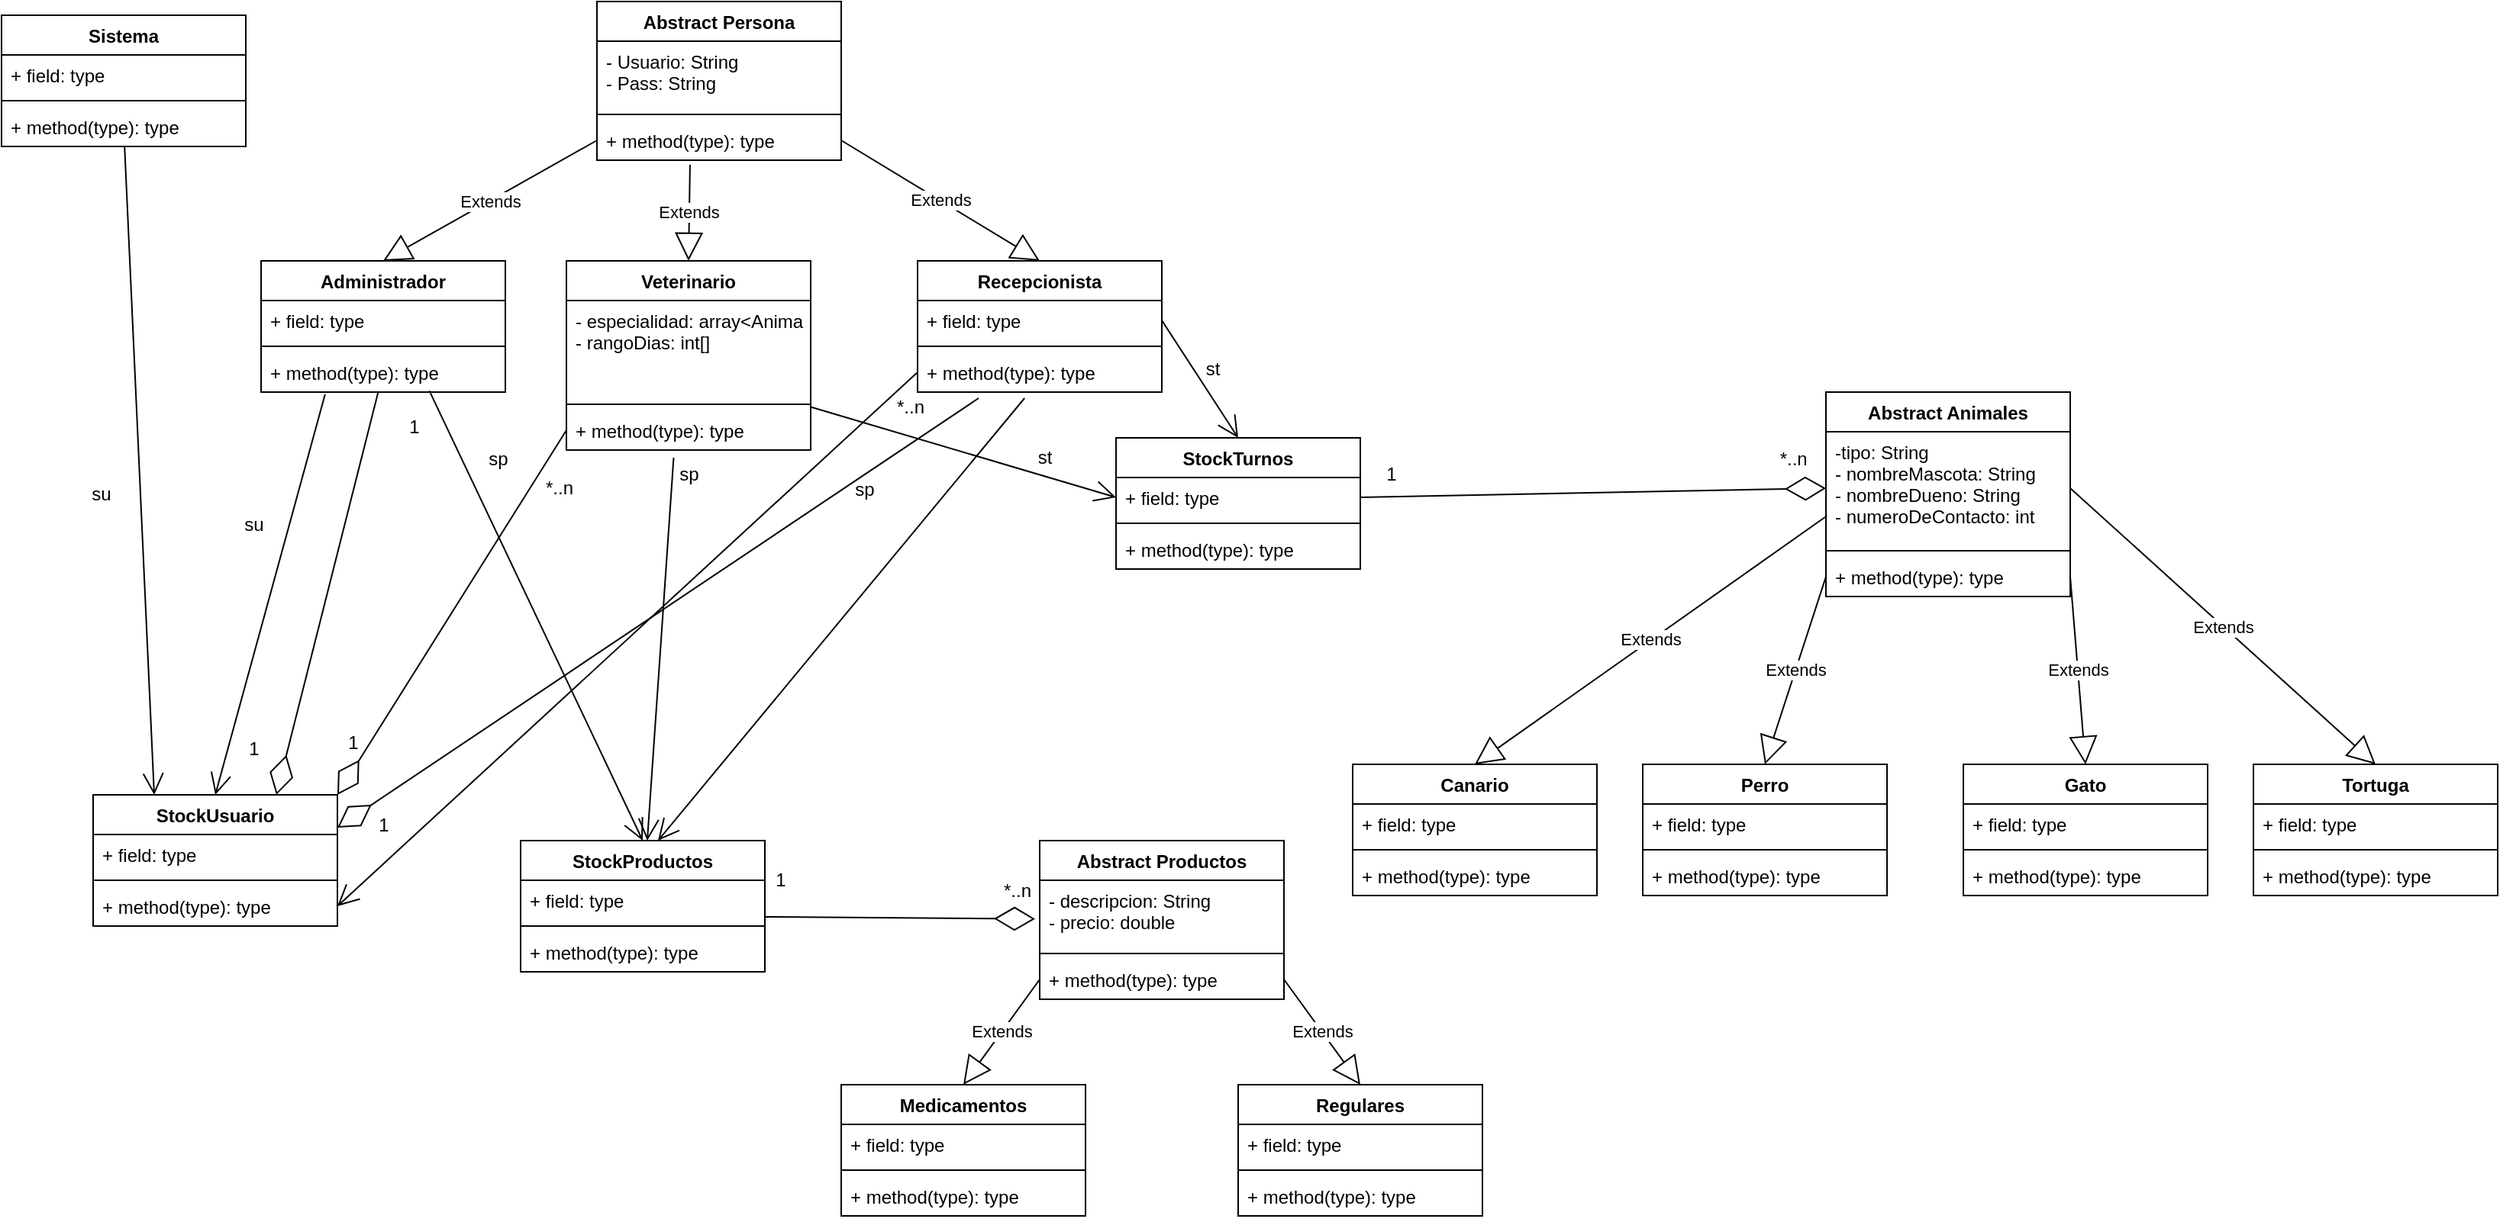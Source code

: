 <mxfile version="13.0.1" type="device"><diagram id="RuNGfE1iqG-cLrGqenMs" name="Página-1"><mxGraphModel dx="1580" dy="760" grid="1" gridSize="10" guides="1" tooltips="1" connect="1" arrows="1" fold="1" page="1" pageScale="1" pageWidth="3300" pageHeight="2339" math="0" shadow="0"><root><mxCell id="0"/><mxCell id="1" parent="0"/><mxCell id="Nfy930h-Nh3UXhOhHzkj-5" value="Administrador" style="swimlane;fontStyle=1;align=center;verticalAlign=top;childLayout=stackLayout;horizontal=1;startSize=26;horizontalStack=0;resizeParent=1;resizeParentMax=0;resizeLast=0;collapsible=1;marginBottom=0;" vertex="1" parent="1"><mxGeometry x="610" y="170" width="160" height="86" as="geometry"/></mxCell><mxCell id="Nfy930h-Nh3UXhOhHzkj-6" value="+ field: type" style="text;strokeColor=none;fillColor=none;align=left;verticalAlign=top;spacingLeft=4;spacingRight=4;overflow=hidden;rotatable=0;points=[[0,0.5],[1,0.5]];portConstraint=eastwest;" vertex="1" parent="Nfy930h-Nh3UXhOhHzkj-5"><mxGeometry y="26" width="160" height="26" as="geometry"/></mxCell><mxCell id="Nfy930h-Nh3UXhOhHzkj-7" value="" style="line;strokeWidth=1;fillColor=none;align=left;verticalAlign=middle;spacingTop=-1;spacingLeft=3;spacingRight=3;rotatable=0;labelPosition=right;points=[];portConstraint=eastwest;" vertex="1" parent="Nfy930h-Nh3UXhOhHzkj-5"><mxGeometry y="52" width="160" height="8" as="geometry"/></mxCell><mxCell id="Nfy930h-Nh3UXhOhHzkj-8" value="+ method(type): type" style="text;strokeColor=none;fillColor=none;align=left;verticalAlign=top;spacingLeft=4;spacingRight=4;overflow=hidden;rotatable=0;points=[[0,0.5],[1,0.5]];portConstraint=eastwest;" vertex="1" parent="Nfy930h-Nh3UXhOhHzkj-5"><mxGeometry y="60" width="160" height="26" as="geometry"/></mxCell><mxCell id="Nfy930h-Nh3UXhOhHzkj-9" value="Veterinario" style="swimlane;fontStyle=1;align=center;verticalAlign=top;childLayout=stackLayout;horizontal=1;startSize=26;horizontalStack=0;resizeParent=1;resizeParentMax=0;resizeLast=0;collapsible=1;marginBottom=0;" vertex="1" parent="1"><mxGeometry x="810" y="170" width="160" height="124" as="geometry"/></mxCell><mxCell id="Nfy930h-Nh3UXhOhHzkj-10" value="- especialidad: array&lt;Animales&gt;&#10;- rangoDias: int[]" style="text;strokeColor=none;fillColor=none;align=left;verticalAlign=top;spacingLeft=4;spacingRight=4;overflow=hidden;rotatable=0;points=[[0,0.5],[1,0.5]];portConstraint=eastwest;" vertex="1" parent="Nfy930h-Nh3UXhOhHzkj-9"><mxGeometry y="26" width="160" height="64" as="geometry"/></mxCell><mxCell id="Nfy930h-Nh3UXhOhHzkj-11" value="" style="line;strokeWidth=1;fillColor=none;align=left;verticalAlign=middle;spacingTop=-1;spacingLeft=3;spacingRight=3;rotatable=0;labelPosition=right;points=[];portConstraint=eastwest;" vertex="1" parent="Nfy930h-Nh3UXhOhHzkj-9"><mxGeometry y="90" width="160" height="8" as="geometry"/></mxCell><mxCell id="Nfy930h-Nh3UXhOhHzkj-12" value="+ method(type): type" style="text;strokeColor=none;fillColor=none;align=left;verticalAlign=top;spacingLeft=4;spacingRight=4;overflow=hidden;rotatable=0;points=[[0,0.5],[1,0.5]];portConstraint=eastwest;" vertex="1" parent="Nfy930h-Nh3UXhOhHzkj-9"><mxGeometry y="98" width="160" height="26" as="geometry"/></mxCell><mxCell id="Nfy930h-Nh3UXhOhHzkj-17" value="Extends" style="endArrow=block;endSize=16;endFill=0;html=1;exitX=0;exitY=0.5;exitDx=0;exitDy=0;entryX=0.5;entryY=0;entryDx=0;entryDy=0;" edge="1" parent="1" source="Nfy930h-Nh3UXhOhHzkj-4" target="Nfy930h-Nh3UXhOhHzkj-5"><mxGeometry width="160" relative="1" as="geometry"><mxPoint x="480" y="280" as="sourcePoint"/><mxPoint x="640" y="280" as="targetPoint"/></mxGeometry></mxCell><mxCell id="Nfy930h-Nh3UXhOhHzkj-18" value="Extends" style="endArrow=block;endSize=16;endFill=0;html=1;exitX=0.381;exitY=1.115;exitDx=0;exitDy=0;exitPerimeter=0;entryX=0.5;entryY=0;entryDx=0;entryDy=0;" edge="1" parent="1" source="Nfy930h-Nh3UXhOhHzkj-4" target="Nfy930h-Nh3UXhOhHzkj-9"><mxGeometry width="160" relative="1" as="geometry"><mxPoint x="480" y="280" as="sourcePoint"/><mxPoint x="640" y="280" as="targetPoint"/></mxGeometry></mxCell><mxCell id="Nfy930h-Nh3UXhOhHzkj-19" value="Extends" style="endArrow=block;endSize=16;endFill=0;html=1;exitX=1;exitY=0.5;exitDx=0;exitDy=0;entryX=0.5;entryY=0;entryDx=0;entryDy=0;" edge="1" parent="1" source="Nfy930h-Nh3UXhOhHzkj-4" target="Nfy930h-Nh3UXhOhHzkj-13"><mxGeometry width="160" relative="1" as="geometry"><mxPoint x="480" y="280" as="sourcePoint"/><mxPoint x="640" y="280" as="targetPoint"/></mxGeometry></mxCell><mxCell id="Nfy930h-Nh3UXhOhHzkj-1" value="Abstract Persona" style="swimlane;fontStyle=1;align=center;verticalAlign=top;childLayout=stackLayout;horizontal=1;startSize=26;horizontalStack=0;resizeParent=1;resizeParentMax=0;resizeLast=0;collapsible=1;marginBottom=0;" vertex="1" parent="1"><mxGeometry x="830" width="160" height="104" as="geometry"/></mxCell><mxCell id="Nfy930h-Nh3UXhOhHzkj-2" value="- Usuario: String&#10;- Pass: String" style="text;strokeColor=none;fillColor=none;align=left;verticalAlign=top;spacingLeft=4;spacingRight=4;overflow=hidden;rotatable=0;points=[[0,0.5],[1,0.5]];portConstraint=eastwest;" vertex="1" parent="Nfy930h-Nh3UXhOhHzkj-1"><mxGeometry y="26" width="160" height="44" as="geometry"/></mxCell><mxCell id="Nfy930h-Nh3UXhOhHzkj-3" value="" style="line;strokeWidth=1;fillColor=none;align=left;verticalAlign=middle;spacingTop=-1;spacingLeft=3;spacingRight=3;rotatable=0;labelPosition=right;points=[];portConstraint=eastwest;" vertex="1" parent="Nfy930h-Nh3UXhOhHzkj-1"><mxGeometry y="70" width="160" height="8" as="geometry"/></mxCell><mxCell id="Nfy930h-Nh3UXhOhHzkj-4" value="+ method(type): type" style="text;strokeColor=none;fillColor=none;align=left;verticalAlign=top;spacingLeft=4;spacingRight=4;overflow=hidden;rotatable=0;points=[[0,0.5],[1,0.5]];portConstraint=eastwest;" vertex="1" parent="Nfy930h-Nh3UXhOhHzkj-1"><mxGeometry y="78" width="160" height="26" as="geometry"/></mxCell><mxCell id="Nfy930h-Nh3UXhOhHzkj-32" value="" style="endArrow=open;endFill=1;endSize=12;html=1;exitX=0.262;exitY=1.059;exitDx=0;exitDy=0;exitPerimeter=0;entryX=0.5;entryY=0;entryDx=0;entryDy=0;" edge="1" parent="1" source="Nfy930h-Nh3UXhOhHzkj-8" target="Nfy930h-Nh3UXhOhHzkj-24"><mxGeometry width="160" relative="1" as="geometry"><mxPoint x="720" y="310" as="sourcePoint"/><mxPoint x="880" y="310" as="targetPoint"/></mxGeometry></mxCell><mxCell id="Nfy930h-Nh3UXhOhHzkj-33" value="su" style="text;html=1;align=center;verticalAlign=middle;resizable=0;points=[];autosize=1;" vertex="1" parent="1"><mxGeometry x="590" y="333" width="30" height="20" as="geometry"/></mxCell><mxCell id="Nfy930h-Nh3UXhOhHzkj-34" value="" style="endArrow=open;endFill=1;endSize=12;html=1;exitX=0.689;exitY=0.968;exitDx=0;exitDy=0;exitPerimeter=0;entryX=0.5;entryY=0;entryDx=0;entryDy=0;" edge="1" parent="1" source="Nfy930h-Nh3UXhOhHzkj-8" target="Nfy930h-Nh3UXhOhHzkj-20"><mxGeometry width="160" relative="1" as="geometry"><mxPoint x="720" y="310" as="sourcePoint"/><mxPoint x="880" y="310" as="targetPoint"/></mxGeometry></mxCell><mxCell id="Nfy930h-Nh3UXhOhHzkj-35" value="sp" style="text;html=1;align=center;verticalAlign=middle;resizable=0;points=[];autosize=1;" vertex="1" parent="1"><mxGeometry x="750" y="290" width="30" height="20" as="geometry"/></mxCell><mxCell id="Nfy930h-Nh3UXhOhHzkj-40" value="Medicamentos" style="swimlane;fontStyle=1;align=center;verticalAlign=top;childLayout=stackLayout;horizontal=1;startSize=26;horizontalStack=0;resizeParent=1;resizeParentMax=0;resizeLast=0;collapsible=1;marginBottom=0;" vertex="1" parent="1"><mxGeometry x="990" y="710" width="160" height="86" as="geometry"/></mxCell><mxCell id="Nfy930h-Nh3UXhOhHzkj-41" value="+ field: type" style="text;strokeColor=none;fillColor=none;align=left;verticalAlign=top;spacingLeft=4;spacingRight=4;overflow=hidden;rotatable=0;points=[[0,0.5],[1,0.5]];portConstraint=eastwest;" vertex="1" parent="Nfy930h-Nh3UXhOhHzkj-40"><mxGeometry y="26" width="160" height="26" as="geometry"/></mxCell><mxCell id="Nfy930h-Nh3UXhOhHzkj-42" value="" style="line;strokeWidth=1;fillColor=none;align=left;verticalAlign=middle;spacingTop=-1;spacingLeft=3;spacingRight=3;rotatable=0;labelPosition=right;points=[];portConstraint=eastwest;" vertex="1" parent="Nfy930h-Nh3UXhOhHzkj-40"><mxGeometry y="52" width="160" height="8" as="geometry"/></mxCell><mxCell id="Nfy930h-Nh3UXhOhHzkj-43" value="+ method(type): type" style="text;strokeColor=none;fillColor=none;align=left;verticalAlign=top;spacingLeft=4;spacingRight=4;overflow=hidden;rotatable=0;points=[[0,0.5],[1,0.5]];portConstraint=eastwest;" vertex="1" parent="Nfy930h-Nh3UXhOhHzkj-40"><mxGeometry y="60" width="160" height="26" as="geometry"/></mxCell><mxCell id="Nfy930h-Nh3UXhOhHzkj-44" value="Extends" style="endArrow=block;endSize=16;endFill=0;html=1;exitX=0;exitY=0.5;exitDx=0;exitDy=0;entryX=0.5;entryY=0;entryDx=0;entryDy=0;" edge="1" parent="1" source="Nfy930h-Nh3UXhOhHzkj-39" target="Nfy930h-Nh3UXhOhHzkj-40"><mxGeometry width="160" relative="1" as="geometry"><mxPoint x="720" y="560" as="sourcePoint"/><mxPoint x="880" y="560" as="targetPoint"/></mxGeometry></mxCell><mxCell id="Nfy930h-Nh3UXhOhHzkj-45" value="Regulares" style="swimlane;fontStyle=1;align=center;verticalAlign=top;childLayout=stackLayout;horizontal=1;startSize=26;horizontalStack=0;resizeParent=1;resizeParentMax=0;resizeLast=0;collapsible=1;marginBottom=0;" vertex="1" parent="1"><mxGeometry x="1250" y="710" width="160" height="86" as="geometry"/></mxCell><mxCell id="Nfy930h-Nh3UXhOhHzkj-46" value="+ field: type" style="text;strokeColor=none;fillColor=none;align=left;verticalAlign=top;spacingLeft=4;spacingRight=4;overflow=hidden;rotatable=0;points=[[0,0.5],[1,0.5]];portConstraint=eastwest;" vertex="1" parent="Nfy930h-Nh3UXhOhHzkj-45"><mxGeometry y="26" width="160" height="26" as="geometry"/></mxCell><mxCell id="Nfy930h-Nh3UXhOhHzkj-47" value="" style="line;strokeWidth=1;fillColor=none;align=left;verticalAlign=middle;spacingTop=-1;spacingLeft=3;spacingRight=3;rotatable=0;labelPosition=right;points=[];portConstraint=eastwest;" vertex="1" parent="Nfy930h-Nh3UXhOhHzkj-45"><mxGeometry y="52" width="160" height="8" as="geometry"/></mxCell><mxCell id="Nfy930h-Nh3UXhOhHzkj-48" value="+ method(type): type" style="text;strokeColor=none;fillColor=none;align=left;verticalAlign=top;spacingLeft=4;spacingRight=4;overflow=hidden;rotatable=0;points=[[0,0.5],[1,0.5]];portConstraint=eastwest;" vertex="1" parent="Nfy930h-Nh3UXhOhHzkj-45"><mxGeometry y="60" width="160" height="26" as="geometry"/></mxCell><mxCell id="Nfy930h-Nh3UXhOhHzkj-49" value="Extends" style="endArrow=block;endSize=16;endFill=0;html=1;exitX=1;exitY=0.5;exitDx=0;exitDy=0;entryX=0.5;entryY=0;entryDx=0;entryDy=0;" edge="1" parent="1" source="Nfy930h-Nh3UXhOhHzkj-39" target="Nfy930h-Nh3UXhOhHzkj-45"><mxGeometry width="160" relative="1" as="geometry"><mxPoint x="720" y="560" as="sourcePoint"/><mxPoint x="880" y="560" as="targetPoint"/></mxGeometry></mxCell><mxCell id="Nfy930h-Nh3UXhOhHzkj-20" value="StockProductos" style="swimlane;fontStyle=1;align=center;verticalAlign=top;childLayout=stackLayout;horizontal=1;startSize=26;horizontalStack=0;resizeParent=1;resizeParentMax=0;resizeLast=0;collapsible=1;marginBottom=0;" vertex="1" parent="1"><mxGeometry x="780" y="550" width="160" height="86" as="geometry"/></mxCell><mxCell id="Nfy930h-Nh3UXhOhHzkj-21" value="+ field: type" style="text;strokeColor=none;fillColor=none;align=left;verticalAlign=top;spacingLeft=4;spacingRight=4;overflow=hidden;rotatable=0;points=[[0,0.5],[1,0.5]];portConstraint=eastwest;" vertex="1" parent="Nfy930h-Nh3UXhOhHzkj-20"><mxGeometry y="26" width="160" height="26" as="geometry"/></mxCell><mxCell id="Nfy930h-Nh3UXhOhHzkj-22" value="" style="line;strokeWidth=1;fillColor=none;align=left;verticalAlign=middle;spacingTop=-1;spacingLeft=3;spacingRight=3;rotatable=0;labelPosition=right;points=[];portConstraint=eastwest;" vertex="1" parent="Nfy930h-Nh3UXhOhHzkj-20"><mxGeometry y="52" width="160" height="8" as="geometry"/></mxCell><mxCell id="Nfy930h-Nh3UXhOhHzkj-23" value="+ method(type): type" style="text;strokeColor=none;fillColor=none;align=left;verticalAlign=top;spacingLeft=4;spacingRight=4;overflow=hidden;rotatable=0;points=[[0,0.5],[1,0.5]];portConstraint=eastwest;" vertex="1" parent="Nfy930h-Nh3UXhOhHzkj-20"><mxGeometry y="60" width="160" height="26" as="geometry"/></mxCell><mxCell id="Nfy930h-Nh3UXhOhHzkj-50" value="" style="endArrow=open;endFill=1;endSize=12;html=1;exitX=0.439;exitY=1.195;exitDx=0;exitDy=0;exitPerimeter=0;" edge="1" parent="1" source="Nfy930h-Nh3UXhOhHzkj-12" target="Nfy930h-Nh3UXhOhHzkj-20"><mxGeometry width="160" relative="1" as="geometry"><mxPoint x="720" y="370" as="sourcePoint"/><mxPoint x="880" y="370" as="targetPoint"/></mxGeometry></mxCell><mxCell id="Nfy930h-Nh3UXhOhHzkj-51" value="" style="endArrow=open;endFill=1;endSize=12;html=1;exitX=0.438;exitY=1.154;exitDx=0;exitDy=0;exitPerimeter=0;" edge="1" parent="1" source="Nfy930h-Nh3UXhOhHzkj-16"><mxGeometry width="160" relative="1" as="geometry"><mxPoint x="720" y="370" as="sourcePoint"/><mxPoint x="870" y="550" as="targetPoint"/></mxGeometry></mxCell><mxCell id="Nfy930h-Nh3UXhOhHzkj-52" value="sp" style="text;html=1;align=center;verticalAlign=middle;resizable=0;points=[];autosize=1;" vertex="1" parent="1"><mxGeometry x="875" y="300" width="30" height="20" as="geometry"/></mxCell><mxCell id="Nfy930h-Nh3UXhOhHzkj-53" value="sp" style="text;html=1;align=center;verticalAlign=middle;resizable=0;points=[];autosize=1;" vertex="1" parent="1"><mxGeometry x="990" y="310" width="30" height="20" as="geometry"/></mxCell><mxCell id="Nfy930h-Nh3UXhOhHzkj-74" value="Extends" style="endArrow=block;endSize=16;endFill=0;html=1;exitX=0.004;exitY=0.745;exitDx=0;exitDy=0;entryX=0.5;entryY=0;entryDx=0;entryDy=0;exitPerimeter=0;" edge="1" parent="1" source="Nfy930h-Nh3UXhOhHzkj-91" target="Nfy930h-Nh3UXhOhHzkj-70"><mxGeometry width="160" relative="1" as="geometry"><mxPoint x="1635" y="393" as="sourcePoint"/><mxPoint x="1735" y="530" as="targetPoint"/></mxGeometry></mxCell><mxCell id="Nfy930h-Nh3UXhOhHzkj-75" value="Extends" style="endArrow=block;endSize=16;endFill=0;html=1;entryX=0.5;entryY=0;entryDx=0;entryDy=0;exitX=0;exitY=0.5;exitDx=0;exitDy=0;" edge="1" parent="1" source="Nfy930h-Nh3UXhOhHzkj-57" target="Nfy930h-Nh3UXhOhHzkj-58"><mxGeometry width="160" relative="1" as="geometry"><mxPoint x="1631" y="370" as="sourcePoint"/><mxPoint x="1735" y="530" as="targetPoint"/></mxGeometry></mxCell><mxCell id="Nfy930h-Nh3UXhOhHzkj-76" value="Extends" style="endArrow=block;endSize=16;endFill=0;html=1;exitX=1;exitY=0.5;exitDx=0;exitDy=0;entryX=0.5;entryY=0;entryDx=0;entryDy=0;" edge="1" parent="1" source="Nfy930h-Nh3UXhOhHzkj-57" target="Nfy930h-Nh3UXhOhHzkj-62"><mxGeometry width="160" relative="1" as="geometry"><mxPoint x="1575" y="530" as="sourcePoint"/><mxPoint x="1735" y="530" as="targetPoint"/></mxGeometry></mxCell><mxCell id="Nfy930h-Nh3UXhOhHzkj-77" value="Extends" style="endArrow=block;endSize=16;endFill=0;html=1;exitX=1;exitY=0.5;exitDx=0;exitDy=0;entryX=0.5;entryY=0;entryDx=0;entryDy=0;" edge="1" parent="1" source="Nfy930h-Nh3UXhOhHzkj-91" target="Nfy930h-Nh3UXhOhHzkj-66"><mxGeometry width="160" relative="1" as="geometry"><mxPoint x="1795" y="393" as="sourcePoint"/><mxPoint x="1735" y="530" as="targetPoint"/></mxGeometry></mxCell><mxCell id="Nfy930h-Nh3UXhOhHzkj-58" value="Perro" style="swimlane;fontStyle=1;align=center;verticalAlign=top;childLayout=stackLayout;horizontal=1;startSize=26;horizontalStack=0;resizeParent=1;resizeParentMax=0;resizeLast=0;collapsible=1;marginBottom=0;" vertex="1" parent="1"><mxGeometry x="1515" y="500" width="160" height="86" as="geometry"/></mxCell><mxCell id="Nfy930h-Nh3UXhOhHzkj-59" value="+ field: type" style="text;strokeColor=none;fillColor=none;align=left;verticalAlign=top;spacingLeft=4;spacingRight=4;overflow=hidden;rotatable=0;points=[[0,0.5],[1,0.5]];portConstraint=eastwest;" vertex="1" parent="Nfy930h-Nh3UXhOhHzkj-58"><mxGeometry y="26" width="160" height="26" as="geometry"/></mxCell><mxCell id="Nfy930h-Nh3UXhOhHzkj-60" value="" style="line;strokeWidth=1;fillColor=none;align=left;verticalAlign=middle;spacingTop=-1;spacingLeft=3;spacingRight=3;rotatable=0;labelPosition=right;points=[];portConstraint=eastwest;" vertex="1" parent="Nfy930h-Nh3UXhOhHzkj-58"><mxGeometry y="52" width="160" height="8" as="geometry"/></mxCell><mxCell id="Nfy930h-Nh3UXhOhHzkj-61" value="+ method(type): type" style="text;strokeColor=none;fillColor=none;align=left;verticalAlign=top;spacingLeft=4;spacingRight=4;overflow=hidden;rotatable=0;points=[[0,0.5],[1,0.5]];portConstraint=eastwest;" vertex="1" parent="Nfy930h-Nh3UXhOhHzkj-58"><mxGeometry y="60" width="160" height="26" as="geometry"/></mxCell><mxCell id="Nfy930h-Nh3UXhOhHzkj-62" value="Gato" style="swimlane;fontStyle=1;align=center;verticalAlign=top;childLayout=stackLayout;horizontal=1;startSize=26;horizontalStack=0;resizeParent=1;resizeParentMax=0;resizeLast=0;collapsible=1;marginBottom=0;" vertex="1" parent="1"><mxGeometry x="1725" y="500" width="160" height="86" as="geometry"/></mxCell><mxCell id="Nfy930h-Nh3UXhOhHzkj-63" value="+ field: type" style="text;strokeColor=none;fillColor=none;align=left;verticalAlign=top;spacingLeft=4;spacingRight=4;overflow=hidden;rotatable=0;points=[[0,0.5],[1,0.5]];portConstraint=eastwest;" vertex="1" parent="Nfy930h-Nh3UXhOhHzkj-62"><mxGeometry y="26" width="160" height="26" as="geometry"/></mxCell><mxCell id="Nfy930h-Nh3UXhOhHzkj-64" value="" style="line;strokeWidth=1;fillColor=none;align=left;verticalAlign=middle;spacingTop=-1;spacingLeft=3;spacingRight=3;rotatable=0;labelPosition=right;points=[];portConstraint=eastwest;" vertex="1" parent="Nfy930h-Nh3UXhOhHzkj-62"><mxGeometry y="52" width="160" height="8" as="geometry"/></mxCell><mxCell id="Nfy930h-Nh3UXhOhHzkj-65" value="+ method(type): type" style="text;strokeColor=none;fillColor=none;align=left;verticalAlign=top;spacingLeft=4;spacingRight=4;overflow=hidden;rotatable=0;points=[[0,0.5],[1,0.5]];portConstraint=eastwest;" vertex="1" parent="Nfy930h-Nh3UXhOhHzkj-62"><mxGeometry y="60" width="160" height="26" as="geometry"/></mxCell><mxCell id="Nfy930h-Nh3UXhOhHzkj-66" value="Tortuga" style="swimlane;fontStyle=1;align=center;verticalAlign=top;childLayout=stackLayout;horizontal=1;startSize=26;horizontalStack=0;resizeParent=1;resizeParentMax=0;resizeLast=0;collapsible=1;marginBottom=0;" vertex="1" parent="1"><mxGeometry x="1915" y="500" width="160" height="86" as="geometry"/></mxCell><mxCell id="Nfy930h-Nh3UXhOhHzkj-67" value="+ field: type" style="text;strokeColor=none;fillColor=none;align=left;verticalAlign=top;spacingLeft=4;spacingRight=4;overflow=hidden;rotatable=0;points=[[0,0.5],[1,0.5]];portConstraint=eastwest;" vertex="1" parent="Nfy930h-Nh3UXhOhHzkj-66"><mxGeometry y="26" width="160" height="26" as="geometry"/></mxCell><mxCell id="Nfy930h-Nh3UXhOhHzkj-68" value="" style="line;strokeWidth=1;fillColor=none;align=left;verticalAlign=middle;spacingTop=-1;spacingLeft=3;spacingRight=3;rotatable=0;labelPosition=right;points=[];portConstraint=eastwest;" vertex="1" parent="Nfy930h-Nh3UXhOhHzkj-66"><mxGeometry y="52" width="160" height="8" as="geometry"/></mxCell><mxCell id="Nfy930h-Nh3UXhOhHzkj-69" value="+ method(type): type" style="text;strokeColor=none;fillColor=none;align=left;verticalAlign=top;spacingLeft=4;spacingRight=4;overflow=hidden;rotatable=0;points=[[0,0.5],[1,0.5]];portConstraint=eastwest;" vertex="1" parent="Nfy930h-Nh3UXhOhHzkj-66"><mxGeometry y="60" width="160" height="26" as="geometry"/></mxCell><mxCell id="Nfy930h-Nh3UXhOhHzkj-54" value="Abstract Animales" style="swimlane;fontStyle=1;align=center;verticalAlign=top;childLayout=stackLayout;horizontal=1;startSize=26;horizontalStack=0;resizeParent=1;resizeParentMax=0;resizeLast=0;collapsible=1;marginBottom=0;" vertex="1" parent="1"><mxGeometry x="1635" y="256" width="160" height="134" as="geometry"/></mxCell><mxCell id="Nfy930h-Nh3UXhOhHzkj-91" value="-tipo: String&#10;- nombreMascota: String&#10;- nombreDueno: String&#10;- numeroDeContacto: int" style="text;strokeColor=none;fillColor=none;align=left;verticalAlign=top;spacingLeft=4;spacingRight=4;overflow=hidden;rotatable=0;points=[[0,0.5],[1,0.5]];portConstraint=eastwest;" vertex="1" parent="Nfy930h-Nh3UXhOhHzkj-54"><mxGeometry y="26" width="160" height="74" as="geometry"/></mxCell><mxCell id="Nfy930h-Nh3UXhOhHzkj-56" value="" style="line;strokeWidth=1;fillColor=none;align=left;verticalAlign=middle;spacingTop=-1;spacingLeft=3;spacingRight=3;rotatable=0;labelPosition=right;points=[];portConstraint=eastwest;" vertex="1" parent="Nfy930h-Nh3UXhOhHzkj-54"><mxGeometry y="100" width="160" height="8" as="geometry"/></mxCell><mxCell id="Nfy930h-Nh3UXhOhHzkj-57" value="+ method(type): type" style="text;strokeColor=none;fillColor=none;align=left;verticalAlign=top;spacingLeft=4;spacingRight=4;overflow=hidden;rotatable=0;points=[[0,0.5],[1,0.5]];portConstraint=eastwest;" vertex="1" parent="Nfy930h-Nh3UXhOhHzkj-54"><mxGeometry y="108" width="160" height="26" as="geometry"/></mxCell><mxCell id="Nfy930h-Nh3UXhOhHzkj-70" value="Canario" style="swimlane;fontStyle=1;align=center;verticalAlign=top;childLayout=stackLayout;horizontal=1;startSize=26;horizontalStack=0;resizeParent=1;resizeParentMax=0;resizeLast=0;collapsible=1;marginBottom=0;" vertex="1" parent="1"><mxGeometry x="1325" y="500" width="160" height="86" as="geometry"/></mxCell><mxCell id="Nfy930h-Nh3UXhOhHzkj-71" value="+ field: type" style="text;strokeColor=none;fillColor=none;align=left;verticalAlign=top;spacingLeft=4;spacingRight=4;overflow=hidden;rotatable=0;points=[[0,0.5],[1,0.5]];portConstraint=eastwest;" vertex="1" parent="Nfy930h-Nh3UXhOhHzkj-70"><mxGeometry y="26" width="160" height="26" as="geometry"/></mxCell><mxCell id="Nfy930h-Nh3UXhOhHzkj-72" value="" style="line;strokeWidth=1;fillColor=none;align=left;verticalAlign=middle;spacingTop=-1;spacingLeft=3;spacingRight=3;rotatable=0;labelPosition=right;points=[];portConstraint=eastwest;" vertex="1" parent="Nfy930h-Nh3UXhOhHzkj-70"><mxGeometry y="52" width="160" height="8" as="geometry"/></mxCell><mxCell id="Nfy930h-Nh3UXhOhHzkj-73" value="+ method(type): type" style="text;strokeColor=none;fillColor=none;align=left;verticalAlign=top;spacingLeft=4;spacingRight=4;overflow=hidden;rotatable=0;points=[[0,0.5],[1,0.5]];portConstraint=eastwest;" vertex="1" parent="Nfy930h-Nh3UXhOhHzkj-70"><mxGeometry y="60" width="160" height="26" as="geometry"/></mxCell><mxCell id="Nfy930h-Nh3UXhOhHzkj-36" value="Abstract Productos" style="swimlane;fontStyle=1;align=center;verticalAlign=top;childLayout=stackLayout;horizontal=1;startSize=26;horizontalStack=0;resizeParent=1;resizeParentMax=0;resizeLast=0;collapsible=1;marginBottom=0;" vertex="1" parent="1"><mxGeometry x="1120" y="550" width="160" height="104" as="geometry"/></mxCell><mxCell id="Nfy930h-Nh3UXhOhHzkj-37" value="- descripcion: String&#10;- precio: double" style="text;strokeColor=none;fillColor=none;align=left;verticalAlign=top;spacingLeft=4;spacingRight=4;overflow=hidden;rotatable=0;points=[[0,0.5],[1,0.5]];portConstraint=eastwest;" vertex="1" parent="Nfy930h-Nh3UXhOhHzkj-36"><mxGeometry y="26" width="160" height="44" as="geometry"/></mxCell><mxCell id="Nfy930h-Nh3UXhOhHzkj-38" value="" style="line;strokeWidth=1;fillColor=none;align=left;verticalAlign=middle;spacingTop=-1;spacingLeft=3;spacingRight=3;rotatable=0;labelPosition=right;points=[];portConstraint=eastwest;" vertex="1" parent="Nfy930h-Nh3UXhOhHzkj-36"><mxGeometry y="70" width="160" height="8" as="geometry"/></mxCell><mxCell id="Nfy930h-Nh3UXhOhHzkj-39" value="+ method(type): type" style="text;strokeColor=none;fillColor=none;align=left;verticalAlign=top;spacingLeft=4;spacingRight=4;overflow=hidden;rotatable=0;points=[[0,0.5],[1,0.5]];portConstraint=eastwest;" vertex="1" parent="Nfy930h-Nh3UXhOhHzkj-36"><mxGeometry y="78" width="160" height="26" as="geometry"/></mxCell><mxCell id="Nfy930h-Nh3UXhOhHzkj-81" value="*..n" style="text;html=1;align=center;verticalAlign=middle;resizable=0;points=[];autosize=1;" vertex="1" parent="1"><mxGeometry x="1090" y="573" width="30" height="20" as="geometry"/></mxCell><mxCell id="Nfy930h-Nh3UXhOhHzkj-83" value="1" style="text;html=1;align=center;verticalAlign=middle;resizable=0;points=[];autosize=1;" vertex="1" parent="1"><mxGeometry x="940" y="566" width="20" height="20" as="geometry"/></mxCell><mxCell id="Nfy930h-Nh3UXhOhHzkj-89" value="*..n&amp;nbsp;" style="text;html=1;align=center;verticalAlign=middle;resizable=0;points=[];autosize=1;" vertex="1" parent="1"><mxGeometry x="1595" y="290" width="40" height="20" as="geometry"/></mxCell><mxCell id="Nfy930h-Nh3UXhOhHzkj-90" value="1" style="text;html=1;align=center;verticalAlign=middle;resizable=0;points=[];autosize=1;" vertex="1" parent="1"><mxGeometry x="1340" y="300" width="20" height="20" as="geometry"/></mxCell><mxCell id="Nfy930h-Nh3UXhOhHzkj-84" value="StockTurnos" style="swimlane;fontStyle=1;align=center;verticalAlign=top;childLayout=stackLayout;horizontal=1;startSize=26;horizontalStack=0;resizeParent=1;resizeParentMax=0;resizeLast=0;collapsible=1;marginBottom=0;" vertex="1" parent="1"><mxGeometry x="1170" y="286" width="160" height="86" as="geometry"/></mxCell><mxCell id="Nfy930h-Nh3UXhOhHzkj-85" value="+ field: type" style="text;strokeColor=none;fillColor=none;align=left;verticalAlign=top;spacingLeft=4;spacingRight=4;overflow=hidden;rotatable=0;points=[[0,0.5],[1,0.5]];portConstraint=eastwest;" vertex="1" parent="Nfy930h-Nh3UXhOhHzkj-84"><mxGeometry y="26" width="160" height="26" as="geometry"/></mxCell><mxCell id="Nfy930h-Nh3UXhOhHzkj-86" value="" style="line;strokeWidth=1;fillColor=none;align=left;verticalAlign=middle;spacingTop=-1;spacingLeft=3;spacingRight=3;rotatable=0;labelPosition=right;points=[];portConstraint=eastwest;" vertex="1" parent="Nfy930h-Nh3UXhOhHzkj-84"><mxGeometry y="52" width="160" height="8" as="geometry"/></mxCell><mxCell id="Nfy930h-Nh3UXhOhHzkj-87" value="+ method(type): type" style="text;strokeColor=none;fillColor=none;align=left;verticalAlign=top;spacingLeft=4;spacingRight=4;overflow=hidden;rotatable=0;points=[[0,0.5],[1,0.5]];portConstraint=eastwest;" vertex="1" parent="Nfy930h-Nh3UXhOhHzkj-84"><mxGeometry y="60" width="160" height="26" as="geometry"/></mxCell><mxCell id="Nfy930h-Nh3UXhOhHzkj-92" value="" style="endArrow=open;endFill=1;endSize=12;html=1;exitX=1;exitY=0.5;exitDx=0;exitDy=0;entryX=0.5;entryY=0;entryDx=0;entryDy=0;" edge="1" parent="1" source="Nfy930h-Nh3UXhOhHzkj-14" target="Nfy930h-Nh3UXhOhHzkj-84"><mxGeometry width="160" relative="1" as="geometry"><mxPoint x="1100" y="330" as="sourcePoint"/><mxPoint x="1260" y="330" as="targetPoint"/></mxGeometry></mxCell><mxCell id="Nfy930h-Nh3UXhOhHzkj-93" value="st" style="text;html=1;align=center;verticalAlign=middle;resizable=0;points=[];autosize=1;" vertex="1" parent="1"><mxGeometry x="1223" y="231" width="20" height="20" as="geometry"/></mxCell><mxCell id="Nfy930h-Nh3UXhOhHzkj-94" value="" style="endArrow=open;endFill=1;endSize=12;html=1;exitX=1;exitY=-0.088;exitDx=0;exitDy=0;exitPerimeter=0;entryX=0;entryY=0.5;entryDx=0;entryDy=0;" edge="1" parent="1" source="Nfy930h-Nh3UXhOhHzkj-12" target="Nfy930h-Nh3UXhOhHzkj-85"><mxGeometry width="160" relative="1" as="geometry"><mxPoint x="1100" y="330" as="sourcePoint"/><mxPoint x="1260" y="330" as="targetPoint"/></mxGeometry></mxCell><mxCell id="Nfy930h-Nh3UXhOhHzkj-95" value="st" style="text;html=1;align=center;verticalAlign=middle;resizable=0;points=[];autosize=1;" vertex="1" parent="1"><mxGeometry x="1113" y="289" width="20" height="20" as="geometry"/></mxCell><mxCell id="Nfy930h-Nh3UXhOhHzkj-96" value="Sistema" style="swimlane;fontStyle=1;align=center;verticalAlign=top;childLayout=stackLayout;horizontal=1;startSize=26;horizontalStack=0;resizeParent=1;resizeParentMax=0;resizeLast=0;collapsible=1;marginBottom=0;" vertex="1" parent="1"><mxGeometry x="440" y="9" width="160" height="86" as="geometry"/></mxCell><mxCell id="Nfy930h-Nh3UXhOhHzkj-97" value="+ field: type" style="text;strokeColor=none;fillColor=none;align=left;verticalAlign=top;spacingLeft=4;spacingRight=4;overflow=hidden;rotatable=0;points=[[0,0.5],[1,0.5]];portConstraint=eastwest;" vertex="1" parent="Nfy930h-Nh3UXhOhHzkj-96"><mxGeometry y="26" width="160" height="26" as="geometry"/></mxCell><mxCell id="Nfy930h-Nh3UXhOhHzkj-98" value="" style="line;strokeWidth=1;fillColor=none;align=left;verticalAlign=middle;spacingTop=-1;spacingLeft=3;spacingRight=3;rotatable=0;labelPosition=right;points=[];portConstraint=eastwest;" vertex="1" parent="Nfy930h-Nh3UXhOhHzkj-96"><mxGeometry y="52" width="160" height="8" as="geometry"/></mxCell><mxCell id="Nfy930h-Nh3UXhOhHzkj-99" value="+ method(type): type" style="text;strokeColor=none;fillColor=none;align=left;verticalAlign=top;spacingLeft=4;spacingRight=4;overflow=hidden;rotatable=0;points=[[0,0.5],[1,0.5]];portConstraint=eastwest;" vertex="1" parent="Nfy930h-Nh3UXhOhHzkj-96"><mxGeometry y="60" width="160" height="26" as="geometry"/></mxCell><mxCell id="Nfy930h-Nh3UXhOhHzkj-100" value="" style="endArrow=open;endFill=1;endSize=12;html=1;entryX=0.25;entryY=0;entryDx=0;entryDy=0;" edge="1" parent="1" source="Nfy930h-Nh3UXhOhHzkj-99" target="Nfy930h-Nh3UXhOhHzkj-24"><mxGeometry width="160" relative="1" as="geometry"><mxPoint x="630" y="70" as="sourcePoint"/><mxPoint x="790" y="70" as="targetPoint"/></mxGeometry></mxCell><mxCell id="Nfy930h-Nh3UXhOhHzkj-101" value="su" style="text;html=1;align=center;verticalAlign=middle;resizable=0;points=[];autosize=1;" vertex="1" parent="1"><mxGeometry x="490" y="313" width="30" height="20" as="geometry"/></mxCell><mxCell id="Nfy930h-Nh3UXhOhHzkj-102" value="" style="endArrow=diamondThin;endFill=0;endSize=24;html=1;exitX=1;exitY=0.5;exitDx=0;exitDy=0;entryX=0;entryY=0.5;entryDx=0;entryDy=0;" edge="1" parent="1" source="Nfy930h-Nh3UXhOhHzkj-85" target="Nfy930h-Nh3UXhOhHzkj-91"><mxGeometry width="160" relative="1" as="geometry"><mxPoint x="1110" y="380" as="sourcePoint"/><mxPoint x="1270" y="380" as="targetPoint"/></mxGeometry></mxCell><mxCell id="Nfy930h-Nh3UXhOhHzkj-104" value="" style="endArrow=diamondThin;endFill=0;endSize=24;html=1;exitX=1;exitY=0.923;exitDx=0;exitDy=0;exitPerimeter=0;entryX=0.9;entryY=1.417;entryDx=0;entryDy=0;entryPerimeter=0;" edge="1" parent="1" source="Nfy930h-Nh3UXhOhHzkj-21" target="Nfy930h-Nh3UXhOhHzkj-81"><mxGeometry width="160" relative="1" as="geometry"><mxPoint x="1110" y="380" as="sourcePoint"/><mxPoint x="1130" y="620" as="targetPoint"/></mxGeometry></mxCell><mxCell id="Nfy930h-Nh3UXhOhHzkj-24" value="StockUsuario" style="swimlane;fontStyle=1;align=center;verticalAlign=top;childLayout=stackLayout;horizontal=1;startSize=26;horizontalStack=0;resizeParent=1;resizeParentMax=0;resizeLast=0;collapsible=1;marginBottom=0;" vertex="1" parent="1"><mxGeometry x="500" y="520" width="160" height="86" as="geometry"/></mxCell><mxCell id="Nfy930h-Nh3UXhOhHzkj-25" value="+ field: type" style="text;strokeColor=none;fillColor=none;align=left;verticalAlign=top;spacingLeft=4;spacingRight=4;overflow=hidden;rotatable=0;points=[[0,0.5],[1,0.5]];portConstraint=eastwest;" vertex="1" parent="Nfy930h-Nh3UXhOhHzkj-24"><mxGeometry y="26" width="160" height="26" as="geometry"/></mxCell><mxCell id="Nfy930h-Nh3UXhOhHzkj-26" value="" style="line;strokeWidth=1;fillColor=none;align=left;verticalAlign=middle;spacingTop=-1;spacingLeft=3;spacingRight=3;rotatable=0;labelPosition=right;points=[];portConstraint=eastwest;" vertex="1" parent="Nfy930h-Nh3UXhOhHzkj-24"><mxGeometry y="52" width="160" height="8" as="geometry"/></mxCell><mxCell id="Nfy930h-Nh3UXhOhHzkj-27" value="+ method(type): type" style="text;strokeColor=none;fillColor=none;align=left;verticalAlign=top;spacingLeft=4;spacingRight=4;overflow=hidden;rotatable=0;points=[[0,0.5],[1,0.5]];portConstraint=eastwest;" vertex="1" parent="Nfy930h-Nh3UXhOhHzkj-24"><mxGeometry y="60" width="160" height="26" as="geometry"/></mxCell><mxCell id="Nfy930h-Nh3UXhOhHzkj-105" value="" style="endArrow=diamondThin;endFill=0;endSize=24;html=1;exitX=0.25;exitY=1.154;exitDx=0;exitDy=0;exitPerimeter=0;entryX=1;entryY=0.25;entryDx=0;entryDy=0;" edge="1" parent="1" source="Nfy930h-Nh3UXhOhHzkj-16" target="Nfy930h-Nh3UXhOhHzkj-24"><mxGeometry width="160" relative="1" as="geometry"><mxPoint x="1110" y="380" as="sourcePoint"/><mxPoint x="1270" y="380" as="targetPoint"/></mxGeometry></mxCell><mxCell id="Nfy930h-Nh3UXhOhHzkj-106" value="" style="endArrow=diamondThin;endFill=0;endSize=24;html=1;entryX=1;entryY=0;entryDx=0;entryDy=0;exitX=0;exitY=0.5;exitDx=0;exitDy=0;" edge="1" parent="1" source="Nfy930h-Nh3UXhOhHzkj-12" target="Nfy930h-Nh3UXhOhHzkj-24"><mxGeometry width="160" relative="1" as="geometry"><mxPoint x="830" y="281" as="sourcePoint"/><mxPoint x="1270" y="380" as="targetPoint"/></mxGeometry></mxCell><mxCell id="Nfy930h-Nh3UXhOhHzkj-107" value="" style="endArrow=diamondThin;endFill=0;endSize=24;html=1;entryX=0.75;entryY=0;entryDx=0;entryDy=0;" edge="1" parent="1" source="Nfy930h-Nh3UXhOhHzkj-8" target="Nfy930h-Nh3UXhOhHzkj-24"><mxGeometry width="160" relative="1" as="geometry"><mxPoint x="1110" y="380" as="sourcePoint"/><mxPoint x="1270" y="380" as="targetPoint"/></mxGeometry></mxCell><mxCell id="Nfy930h-Nh3UXhOhHzkj-108" value="1" style="text;html=1;align=center;verticalAlign=middle;resizable=0;points=[];autosize=1;" vertex="1" parent="1"><mxGeometry x="700" y="269" width="20" height="20" as="geometry"/></mxCell><mxCell id="Nfy930h-Nh3UXhOhHzkj-109" value="1" style="text;html=1;align=center;verticalAlign=middle;resizable=0;points=[];autosize=1;" vertex="1" parent="1"><mxGeometry x="595" y="480" width="20" height="20" as="geometry"/></mxCell><mxCell id="Nfy930h-Nh3UXhOhHzkj-111" value="*..n" style="text;html=1;align=center;verticalAlign=middle;resizable=0;points=[];autosize=1;" vertex="1" parent="1"><mxGeometry x="790" y="309" width="30" height="20" as="geometry"/></mxCell><mxCell id="Nfy930h-Nh3UXhOhHzkj-112" value="*..n" style="text;html=1;align=center;verticalAlign=middle;resizable=0;points=[];autosize=1;" vertex="1" parent="1"><mxGeometry x="1020" y="256" width="30" height="20" as="geometry"/></mxCell><mxCell id="Nfy930h-Nh3UXhOhHzkj-13" value="Recepcionista" style="swimlane;fontStyle=1;align=center;verticalAlign=top;childLayout=stackLayout;horizontal=1;startSize=26;horizontalStack=0;resizeParent=1;resizeParentMax=0;resizeLast=0;collapsible=1;marginBottom=0;" vertex="1" parent="1"><mxGeometry x="1040" y="170" width="160" height="86" as="geometry"/></mxCell><mxCell id="Nfy930h-Nh3UXhOhHzkj-14" value="+ field: type" style="text;strokeColor=none;fillColor=none;align=left;verticalAlign=top;spacingLeft=4;spacingRight=4;overflow=hidden;rotatable=0;points=[[0,0.5],[1,0.5]];portConstraint=eastwest;" vertex="1" parent="Nfy930h-Nh3UXhOhHzkj-13"><mxGeometry y="26" width="160" height="26" as="geometry"/></mxCell><mxCell id="Nfy930h-Nh3UXhOhHzkj-15" value="" style="line;strokeWidth=1;fillColor=none;align=left;verticalAlign=middle;spacingTop=-1;spacingLeft=3;spacingRight=3;rotatable=0;labelPosition=right;points=[];portConstraint=eastwest;" vertex="1" parent="Nfy930h-Nh3UXhOhHzkj-13"><mxGeometry y="52" width="160" height="8" as="geometry"/></mxCell><mxCell id="Nfy930h-Nh3UXhOhHzkj-16" value="+ method(type): type" style="text;strokeColor=none;fillColor=none;align=left;verticalAlign=top;spacingLeft=4;spacingRight=4;overflow=hidden;rotatable=0;points=[[0,0.5],[1,0.5]];portConstraint=eastwest;" vertex="1" parent="Nfy930h-Nh3UXhOhHzkj-13"><mxGeometry y="60" width="160" height="26" as="geometry"/></mxCell><mxCell id="Nfy930h-Nh3UXhOhHzkj-117" value="1" style="text;html=1;align=center;verticalAlign=middle;resizable=0;points=[];autosize=1;" vertex="1" parent="1"><mxGeometry x="660" y="476" width="20" height="20" as="geometry"/></mxCell><mxCell id="Nfy930h-Nh3UXhOhHzkj-118" value="1" style="text;html=1;align=center;verticalAlign=middle;resizable=0;points=[];autosize=1;" vertex="1" parent="1"><mxGeometry x="680" y="530" width="20" height="20" as="geometry"/></mxCell><mxCell id="Nfy930h-Nh3UXhOhHzkj-121" value="" style="endArrow=open;endFill=1;endSize=12;html=1;exitX=0;exitY=0.5;exitDx=0;exitDy=0;entryX=1;entryY=0.5;entryDx=0;entryDy=0;" edge="1" parent="1" source="Nfy930h-Nh3UXhOhHzkj-16" target="Nfy930h-Nh3UXhOhHzkj-27"><mxGeometry width="160" relative="1" as="geometry"><mxPoint x="1150" y="520" as="sourcePoint"/><mxPoint x="1310" y="520" as="targetPoint"/></mxGeometry></mxCell></root></mxGraphModel></diagram></mxfile>